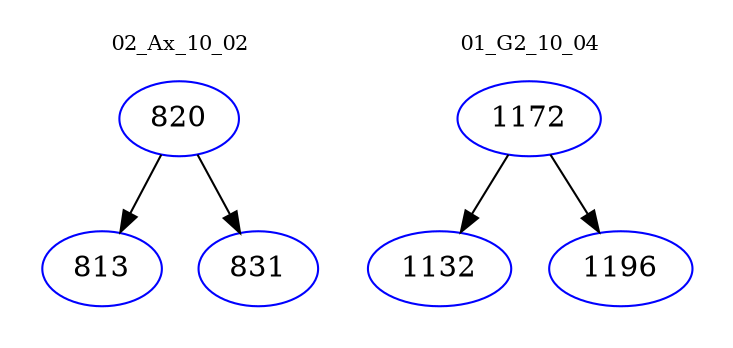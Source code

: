 digraph{
subgraph cluster_0 {
color = white
label = "02_Ax_10_02";
fontsize=10;
T0_820 [label="820", color="blue"]
T0_820 -> T0_813 [color="black"]
T0_813 [label="813", color="blue"]
T0_820 -> T0_831 [color="black"]
T0_831 [label="831", color="blue"]
}
subgraph cluster_1 {
color = white
label = "01_G2_10_04";
fontsize=10;
T1_1172 [label="1172", color="blue"]
T1_1172 -> T1_1132 [color="black"]
T1_1132 [label="1132", color="blue"]
T1_1172 -> T1_1196 [color="black"]
T1_1196 [label="1196", color="blue"]
}
}
